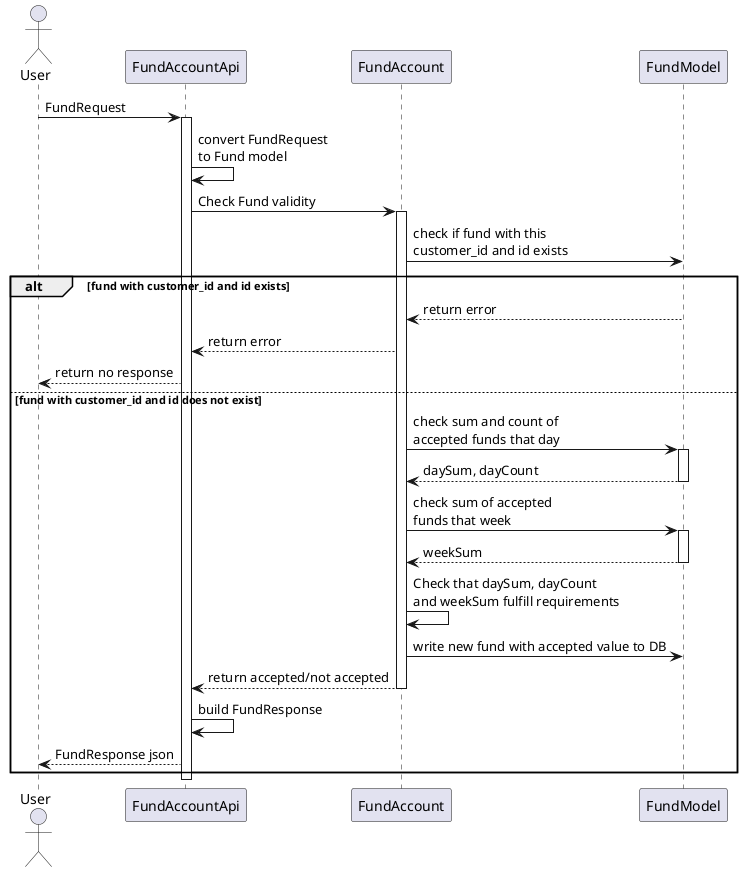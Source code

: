 @startuml
actor user as "User"
participant rest as "FundAccountApi"
participant logic as "FundAccount"
participant model as "FundModel"

user -> rest: FundRequest
activate rest
rest -> rest: convert FundRequest \nto Fund model
rest -> logic: Check Fund validity
    activate logic
    logic -> model: check if fund with this \ncustomer_id and id exists
    alt fund with customer_id and id exists
      model --> logic: return error
      logic --> rest: return error
      rest --> user: return no response
    else fund with customer_id and id does not exist
      logic -> model: check sum and count of \naccepted funds that day
      activate model
        model --> logic: daySum, dayCount
      deactivate model
      logic -> model: check sum of accepted \nfunds that week
      activate model
        model --> logic: weekSum
      deactivate model
      logic -> logic: Check that daySum, dayCount \nand weekSum fulfill requirements
      logic -> model: write new fund with accepted value to DB
      logic --> rest: return accepted/not accepted
    deactivate logic
      rest -> rest: build FundResponse
      rest --> user: FundResponse json
    end

deactivate rest
@enduml